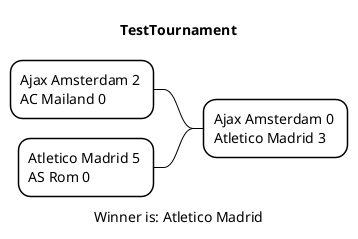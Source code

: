 @startmindmap TestTournament.png
    <style>
    mindmapDiagram{
        node{
            BackgroundColor White

        }
        LineColor Black
    }
    </style>
title TestTournament

- Ajax Amsterdam 0 \nAtletico Madrid 3

-- Ajax Amsterdam 2 \nAC Mailand 0

-- Atletico Madrid 5 \nAS Rom 0
caption Winner is: Atletico Madrid
@endmindmap
